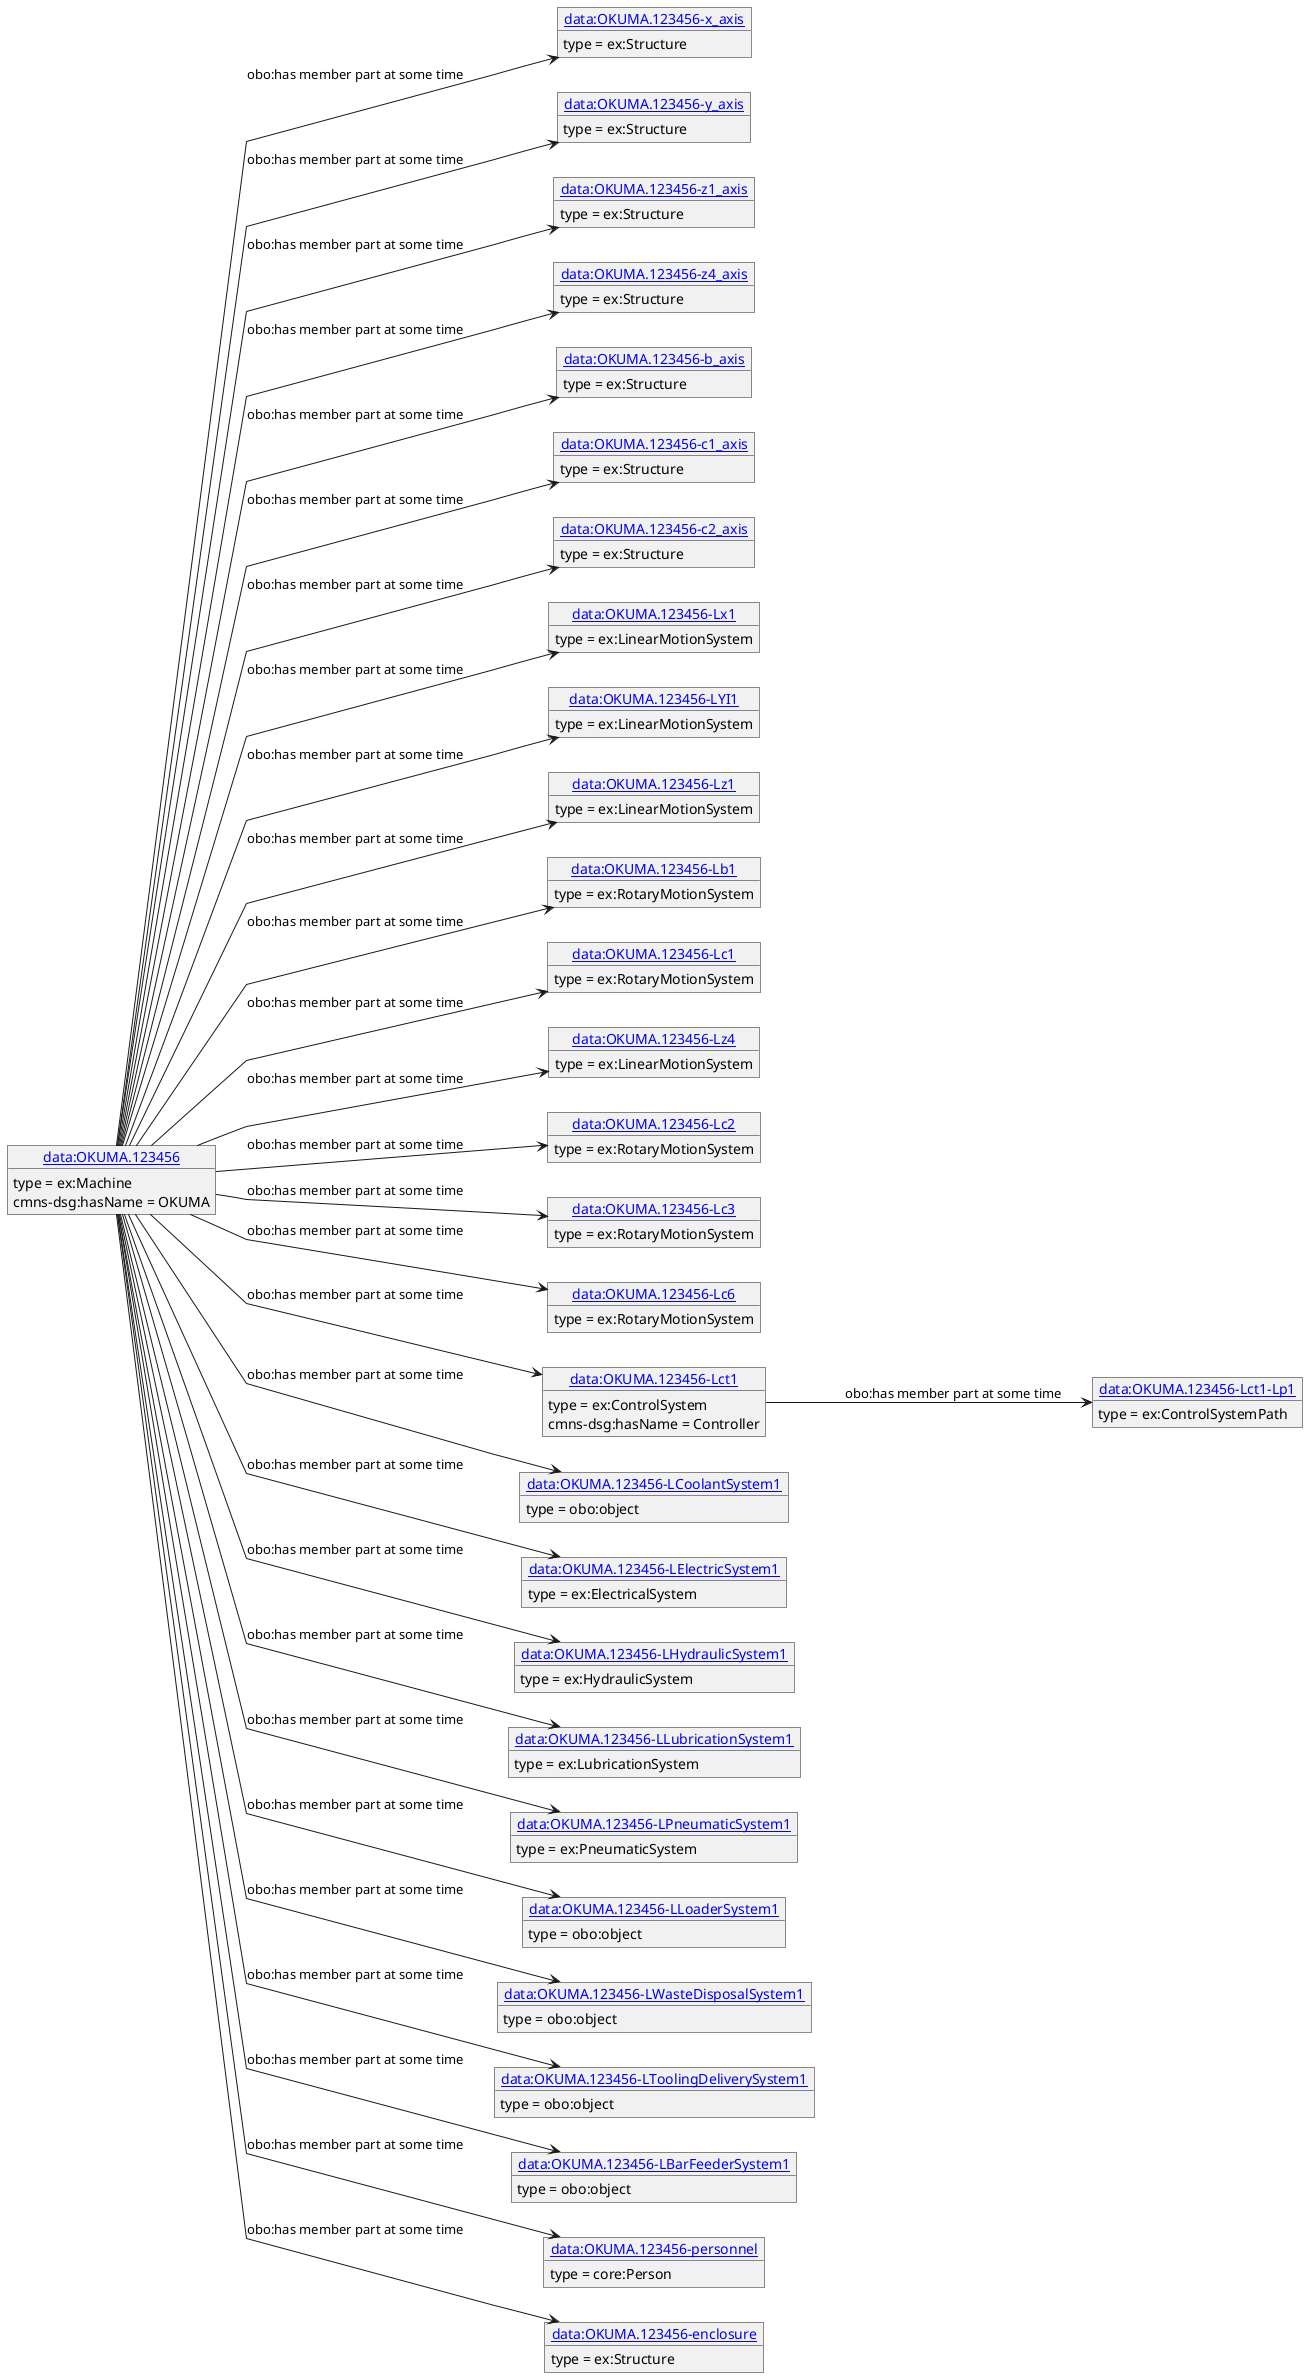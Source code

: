 @startuml
skinparam linetype polyline
left to right direction
object "[[./OKUMA.123456.html data:OKUMA.123456]]" as o1 {
 type = ex:Machine
 }
object "[[./OKUMA.123456-x_axis.html data:OKUMA.123456-x_axis]]" as o2 {
 type = ex:Structure
 }
object "[[./OKUMA.123456-y_axis.html data:OKUMA.123456-y_axis]]" as o3 {
 type = ex:Structure
 }
object "[[./OKUMA.123456-z1_axis.html data:OKUMA.123456-z1_axis]]" as o4 {
 type = ex:Structure
 }
object "[[./OKUMA.123456-z4_axis.html data:OKUMA.123456-z4_axis]]" as o5 {
 type = ex:Structure
 }
object "[[./OKUMA.123456-b_axis.html data:OKUMA.123456-b_axis]]" as o6 {
 type = ex:Structure
 }
object "[[./OKUMA.123456-c1_axis.html data:OKUMA.123456-c1_axis]]" as o7 {
 type = ex:Structure
 }
object "[[./OKUMA.123456-c2_axis.html data:OKUMA.123456-c2_axis]]" as o8 {
 type = ex:Structure
 }
object "[[./OKUMA.123456-Lx1.html data:OKUMA.123456-Lx1]]" as o9 {
 type = ex:LinearMotionSystem
 }
object "[[./OKUMA.123456-LYI1.html data:OKUMA.123456-LYI1]]" as o10 {
 type = ex:LinearMotionSystem
 }
object "[[./OKUMA.123456-Lz1.html data:OKUMA.123456-Lz1]]" as o11 {
 type = ex:LinearMotionSystem
 }
object "[[./OKUMA.123456-Lb1.html data:OKUMA.123456-Lb1]]" as o12 {
 type = ex:RotaryMotionSystem
 }
object "[[./OKUMA.123456-Lc1.html data:OKUMA.123456-Lc1]]" as o13 {
 type = ex:RotaryMotionSystem
 }
object "[[./OKUMA.123456-Lz4.html data:OKUMA.123456-Lz4]]" as o14 {
 type = ex:LinearMotionSystem
 }
object "[[./OKUMA.123456-Lc2.html data:OKUMA.123456-Lc2]]" as o15 {
 type = ex:RotaryMotionSystem
 }
object "[[./OKUMA.123456-Lc3.html data:OKUMA.123456-Lc3]]" as o16 {
 type = ex:RotaryMotionSystem
 }
object "[[./OKUMA.123456-Lc6.html data:OKUMA.123456-Lc6]]" as o17 {
 type = ex:RotaryMotionSystem
 }
object "[[./OKUMA.123456-Lct1.html data:OKUMA.123456-Lct1]]" as o18 {
 type = ex:ControlSystem
 }
object "[[./OKUMA.123456-LCoolantSystem1.html data:OKUMA.123456-LCoolantSystem1]]" as o19 {
 type = obo:object
 }
object "[[./OKUMA.123456-LElectricSystem1.html data:OKUMA.123456-LElectricSystem1]]" as o20 {
 type = ex:ElectricalSystem
 }
object "[[./OKUMA.123456-LHydraulicSystem1.html data:OKUMA.123456-LHydraulicSystem1]]" as o21 {
 type = ex:HydraulicSystem
 }
object "[[./OKUMA.123456-LLubricationSystem1.html data:OKUMA.123456-LLubricationSystem1]]" as o22 {
 type = ex:LubricationSystem
 }
object "[[./OKUMA.123456-LPneumaticSystem1.html data:OKUMA.123456-LPneumaticSystem1]]" as o23 {
 type = ex:PneumaticSystem
 }
object "[[./OKUMA.123456-LLoaderSystem1.html data:OKUMA.123456-LLoaderSystem1]]" as o24 {
 type = obo:object
 }
object "[[./OKUMA.123456-LWasteDisposalSystem1.html data:OKUMA.123456-LWasteDisposalSystem1]]" as o25 {
 type = obo:object
 }
object "[[./OKUMA.123456-LToolingDeliverySystem1.html data:OKUMA.123456-LToolingDeliverySystem1]]" as o26 {
 type = obo:object
 }
object "[[./OKUMA.123456-LBarFeederSystem1.html data:OKUMA.123456-LBarFeederSystem1]]" as o27 {
 type = obo:object
 }
object "[[./OKUMA.123456-personnel.html data:OKUMA.123456-personnel]]" as o28 {
 type = core:Person
 }
object "[[./OKUMA.123456-enclosure.html data:OKUMA.123456-enclosure]]" as o29 {
 type = ex:Structure
 }
object "[[./OKUMA.123456-Lct1-Lp1.html data:OKUMA.123456-Lct1-Lp1]]" as o30 {
 type = ex:ControlSystemPath
 }
o1 --> o2 : obo:has member part at some time
o1 : cmns-dsg:hasName = OKUMA
o1 --> o3 : obo:has member part at some time
o1 --> o4 : obo:has member part at some time
o1 --> o5 : obo:has member part at some time
o1 --> o6 : obo:has member part at some time
o1 --> o7 : obo:has member part at some time
o1 --> o8 : obo:has member part at some time
o1 --> o9 : obo:has member part at some time
o1 --> o10 : obo:has member part at some time
o1 --> o11 : obo:has member part at some time
o1 --> o12 : obo:has member part at some time
o1 --> o13 : obo:has member part at some time
o1 --> o14 : obo:has member part at some time
o1 --> o15 : obo:has member part at some time
o1 --> o16 : obo:has member part at some time
o1 --> o17 : obo:has member part at some time
o1 --> o18 : obo:has member part at some time
o1 --> o19 : obo:has member part at some time
o1 --> o20 : obo:has member part at some time
o1 --> o21 : obo:has member part at some time
o1 --> o22 : obo:has member part at some time
o1 --> o23 : obo:has member part at some time
o1 --> o24 : obo:has member part at some time
o1 --> o25 : obo:has member part at some time
o1 --> o26 : obo:has member part at some time
o1 --> o27 : obo:has member part at some time
o1 --> o28 : obo:has member part at some time
o1 --> o29 : obo:has member part at some time
o18 --> o30 : obo:has member part at some time
o18 : cmns-dsg:hasName = Controller
@enduml
